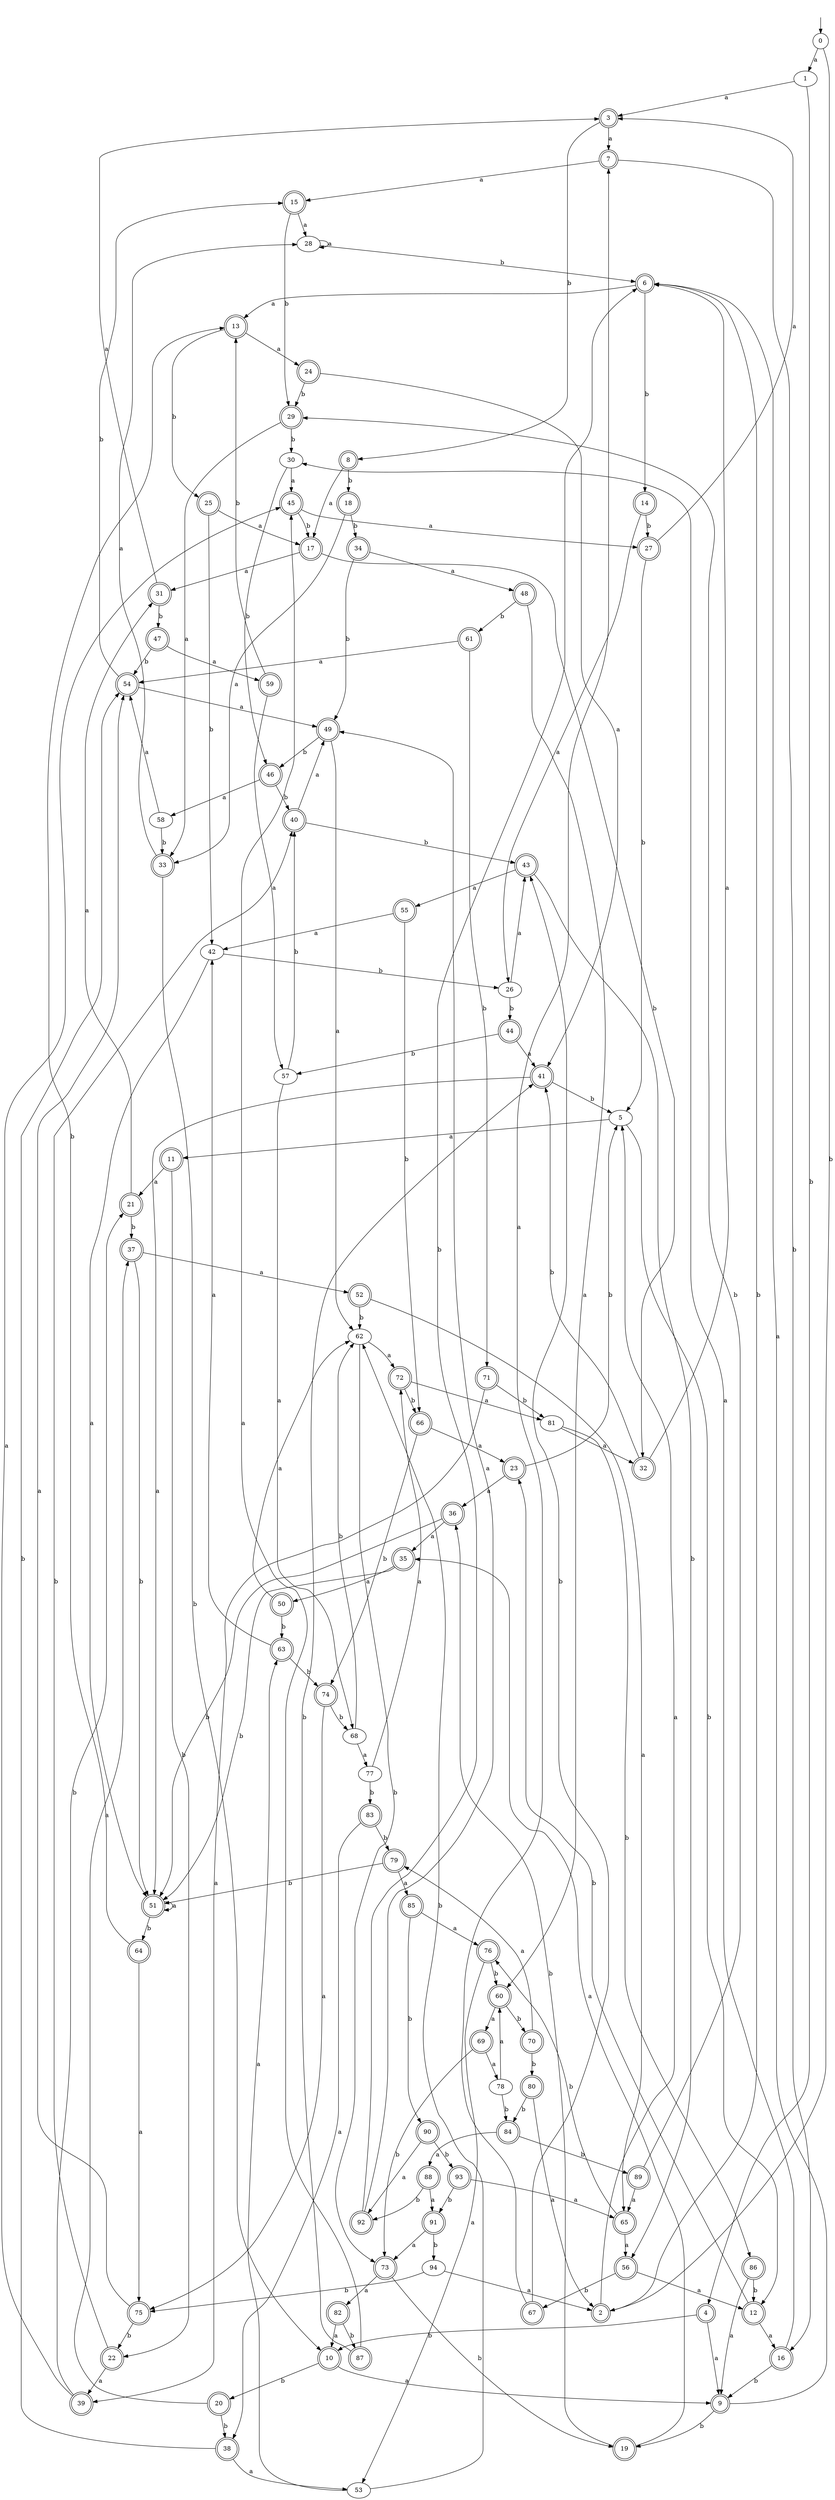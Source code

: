 digraph RandomDFA {
  __start0 [label="", shape=none];
  __start0 -> 0 [label=""];
  0 [shape=circle]
  0 -> 1 [label="a"]
  0 -> 2 [label="b"]
  1
  1 -> 3 [label="a"]
  1 -> 4 [label="b"]
  2 [shape=doublecircle]
  2 -> 5 [label="a"]
  2 -> 6 [label="b"]
  3 [shape=doublecircle]
  3 -> 7 [label="a"]
  3 -> 8 [label="b"]
  4 [shape=doublecircle]
  4 -> 9 [label="a"]
  4 -> 10 [label="b"]
  5
  5 -> 11 [label="a"]
  5 -> 12 [label="b"]
  6 [shape=doublecircle]
  6 -> 13 [label="a"]
  6 -> 14 [label="b"]
  7 [shape=doublecircle]
  7 -> 15 [label="a"]
  7 -> 16 [label="b"]
  8 [shape=doublecircle]
  8 -> 17 [label="a"]
  8 -> 18 [label="b"]
  9 [shape=doublecircle]
  9 -> 6 [label="a"]
  9 -> 19 [label="b"]
  10 [shape=doublecircle]
  10 -> 9 [label="a"]
  10 -> 20 [label="b"]
  11 [shape=doublecircle]
  11 -> 21 [label="a"]
  11 -> 22 [label="b"]
  12 [shape=doublecircle]
  12 -> 16 [label="a"]
  12 -> 23 [label="b"]
  13 [shape=doublecircle]
  13 -> 24 [label="a"]
  13 -> 25 [label="b"]
  14 [shape=doublecircle]
  14 -> 26 [label="a"]
  14 -> 27 [label="b"]
  15 [shape=doublecircle]
  15 -> 28 [label="a"]
  15 -> 29 [label="b"]
  16 [shape=doublecircle]
  16 -> 30 [label="a"]
  16 -> 9 [label="b"]
  17 [shape=doublecircle]
  17 -> 31 [label="a"]
  17 -> 32 [label="b"]
  18 [shape=doublecircle]
  18 -> 33 [label="a"]
  18 -> 34 [label="b"]
  19 [shape=doublecircle]
  19 -> 35 [label="a"]
  19 -> 36 [label="b"]
  20 [shape=doublecircle]
  20 -> 37 [label="a"]
  20 -> 38 [label="b"]
  21 [shape=doublecircle]
  21 -> 31 [label="a"]
  21 -> 37 [label="b"]
  22 [shape=doublecircle]
  22 -> 39 [label="a"]
  22 -> 40 [label="b"]
  23 [shape=doublecircle]
  23 -> 36 [label="a"]
  23 -> 5 [label="b"]
  24 [shape=doublecircle]
  24 -> 41 [label="a"]
  24 -> 29 [label="b"]
  25 [shape=doublecircle]
  25 -> 17 [label="a"]
  25 -> 42 [label="b"]
  26
  26 -> 43 [label="a"]
  26 -> 44 [label="b"]
  27 [shape=doublecircle]
  27 -> 3 [label="a"]
  27 -> 5 [label="b"]
  28
  28 -> 28 [label="a"]
  28 -> 6 [label="b"]
  29 [shape=doublecircle]
  29 -> 33 [label="a"]
  29 -> 30 [label="b"]
  30
  30 -> 45 [label="a"]
  30 -> 46 [label="b"]
  31 [shape=doublecircle]
  31 -> 3 [label="a"]
  31 -> 47 [label="b"]
  32 [shape=doublecircle]
  32 -> 6 [label="a"]
  32 -> 41 [label="b"]
  33 [shape=doublecircle]
  33 -> 28 [label="a"]
  33 -> 10 [label="b"]
  34 [shape=doublecircle]
  34 -> 48 [label="a"]
  34 -> 49 [label="b"]
  35 [shape=doublecircle]
  35 -> 50 [label="a"]
  35 -> 51 [label="b"]
  36 [shape=doublecircle]
  36 -> 35 [label="a"]
  36 -> 51 [label="b"]
  37 [shape=doublecircle]
  37 -> 52 [label="a"]
  37 -> 51 [label="b"]
  38 [shape=doublecircle]
  38 -> 53 [label="a"]
  38 -> 54 [label="b"]
  39 [shape=doublecircle]
  39 -> 45 [label="a"]
  39 -> 21 [label="b"]
  40 [shape=doublecircle]
  40 -> 49 [label="a"]
  40 -> 43 [label="b"]
  41 [shape=doublecircle]
  41 -> 51 [label="a"]
  41 -> 5 [label="b"]
  42
  42 -> 51 [label="a"]
  42 -> 26 [label="b"]
  43 [shape=doublecircle]
  43 -> 55 [label="a"]
  43 -> 56 [label="b"]
  44 [shape=doublecircle]
  44 -> 41 [label="a"]
  44 -> 57 [label="b"]
  45 [shape=doublecircle]
  45 -> 27 [label="a"]
  45 -> 17 [label="b"]
  46 [shape=doublecircle]
  46 -> 58 [label="a"]
  46 -> 40 [label="b"]
  47 [shape=doublecircle]
  47 -> 59 [label="a"]
  47 -> 54 [label="b"]
  48 [shape=doublecircle]
  48 -> 60 [label="a"]
  48 -> 61 [label="b"]
  49 [shape=doublecircle]
  49 -> 62 [label="a"]
  49 -> 46 [label="b"]
  50 [shape=doublecircle]
  50 -> 62 [label="a"]
  50 -> 63 [label="b"]
  51 [shape=doublecircle]
  51 -> 51 [label="a"]
  51 -> 64 [label="b"]
  52 [shape=doublecircle]
  52 -> 65 [label="a"]
  52 -> 62 [label="b"]
  53
  53 -> 63 [label="a"]
  53 -> 62 [label="b"]
  54 [shape=doublecircle]
  54 -> 49 [label="a"]
  54 -> 15 [label="b"]
  55 [shape=doublecircle]
  55 -> 42 [label="a"]
  55 -> 66 [label="b"]
  56 [shape=doublecircle]
  56 -> 12 [label="a"]
  56 -> 67 [label="b"]
  57
  57 -> 68 [label="a"]
  57 -> 40 [label="b"]
  58
  58 -> 54 [label="a"]
  58 -> 33 [label="b"]
  59 [shape=doublecircle]
  59 -> 57 [label="a"]
  59 -> 13 [label="b"]
  60 [shape=doublecircle]
  60 -> 69 [label="a"]
  60 -> 70 [label="b"]
  61 [shape=doublecircle]
  61 -> 54 [label="a"]
  61 -> 71 [label="b"]
  62
  62 -> 72 [label="a"]
  62 -> 73 [label="b"]
  63 [shape=doublecircle]
  63 -> 42 [label="a"]
  63 -> 74 [label="b"]
  64 [shape=doublecircle]
  64 -> 75 [label="a"]
  64 -> 13 [label="b"]
  65 [shape=doublecircle]
  65 -> 56 [label="a"]
  65 -> 76 [label="b"]
  66 [shape=doublecircle]
  66 -> 23 [label="a"]
  66 -> 74 [label="b"]
  67 [shape=doublecircle]
  67 -> 7 [label="a"]
  67 -> 43 [label="b"]
  68
  68 -> 77 [label="a"]
  68 -> 62 [label="b"]
  69 [shape=doublecircle]
  69 -> 78 [label="a"]
  69 -> 73 [label="b"]
  70 [shape=doublecircle]
  70 -> 79 [label="a"]
  70 -> 80 [label="b"]
  71 [shape=doublecircle]
  71 -> 39 [label="a"]
  71 -> 81 [label="b"]
  72 [shape=doublecircle]
  72 -> 81 [label="a"]
  72 -> 66 [label="b"]
  73 [shape=doublecircle]
  73 -> 82 [label="a"]
  73 -> 19 [label="b"]
  74 [shape=doublecircle]
  74 -> 75 [label="a"]
  74 -> 68 [label="b"]
  75 [shape=doublecircle]
  75 -> 54 [label="a"]
  75 -> 22 [label="b"]
  76 [shape=doublecircle]
  76 -> 53 [label="a"]
  76 -> 60 [label="b"]
  77
  77 -> 72 [label="a"]
  77 -> 83 [label="b"]
  78
  78 -> 60 [label="a"]
  78 -> 84 [label="b"]
  79 [shape=doublecircle]
  79 -> 85 [label="a"]
  79 -> 51 [label="b"]
  80 [shape=doublecircle]
  80 -> 2 [label="a"]
  80 -> 84 [label="b"]
  81
  81 -> 32 [label="a"]
  81 -> 86 [label="b"]
  82 [shape=doublecircle]
  82 -> 10 [label="a"]
  82 -> 87 [label="b"]
  83 [shape=doublecircle]
  83 -> 38 [label="a"]
  83 -> 79 [label="b"]
  84 [shape=doublecircle]
  84 -> 88 [label="a"]
  84 -> 89 [label="b"]
  85 [shape=doublecircle]
  85 -> 76 [label="a"]
  85 -> 90 [label="b"]
  86 [shape=doublecircle]
  86 -> 9 [label="a"]
  86 -> 12 [label="b"]
  87 [shape=doublecircle]
  87 -> 45 [label="a"]
  87 -> 41 [label="b"]
  88 [shape=doublecircle]
  88 -> 91 [label="a"]
  88 -> 92 [label="b"]
  89 [shape=doublecircle]
  89 -> 65 [label="a"]
  89 -> 29 [label="b"]
  90 [shape=doublecircle]
  90 -> 92 [label="a"]
  90 -> 93 [label="b"]
  91 [shape=doublecircle]
  91 -> 73 [label="a"]
  91 -> 94 [label="b"]
  92 [shape=doublecircle]
  92 -> 49 [label="a"]
  92 -> 6 [label="b"]
  93 [shape=doublecircle]
  93 -> 65 [label="a"]
  93 -> 91 [label="b"]
  94
  94 -> 2 [label="a"]
  94 -> 75 [label="b"]
}
